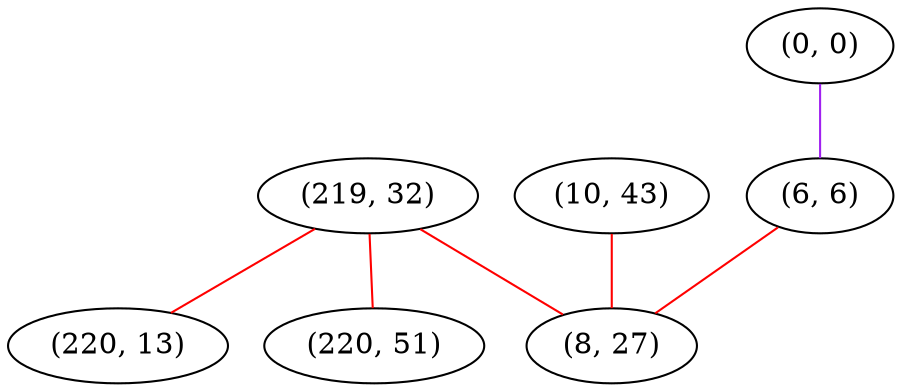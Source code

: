 graph "" {
"(219, 32)";
"(0, 0)";
"(10, 43)";
"(6, 6)";
"(220, 13)";
"(8, 27)";
"(220, 51)";
"(219, 32)" -- "(220, 13)"  [color=red, key=0, weight=1];
"(219, 32)" -- "(8, 27)"  [color=red, key=0, weight=1];
"(219, 32)" -- "(220, 51)"  [color=red, key=0, weight=1];
"(0, 0)" -- "(6, 6)"  [color=purple, key=0, weight=4];
"(10, 43)" -- "(8, 27)"  [color=red, key=0, weight=1];
"(6, 6)" -- "(8, 27)"  [color=red, key=0, weight=1];
}
